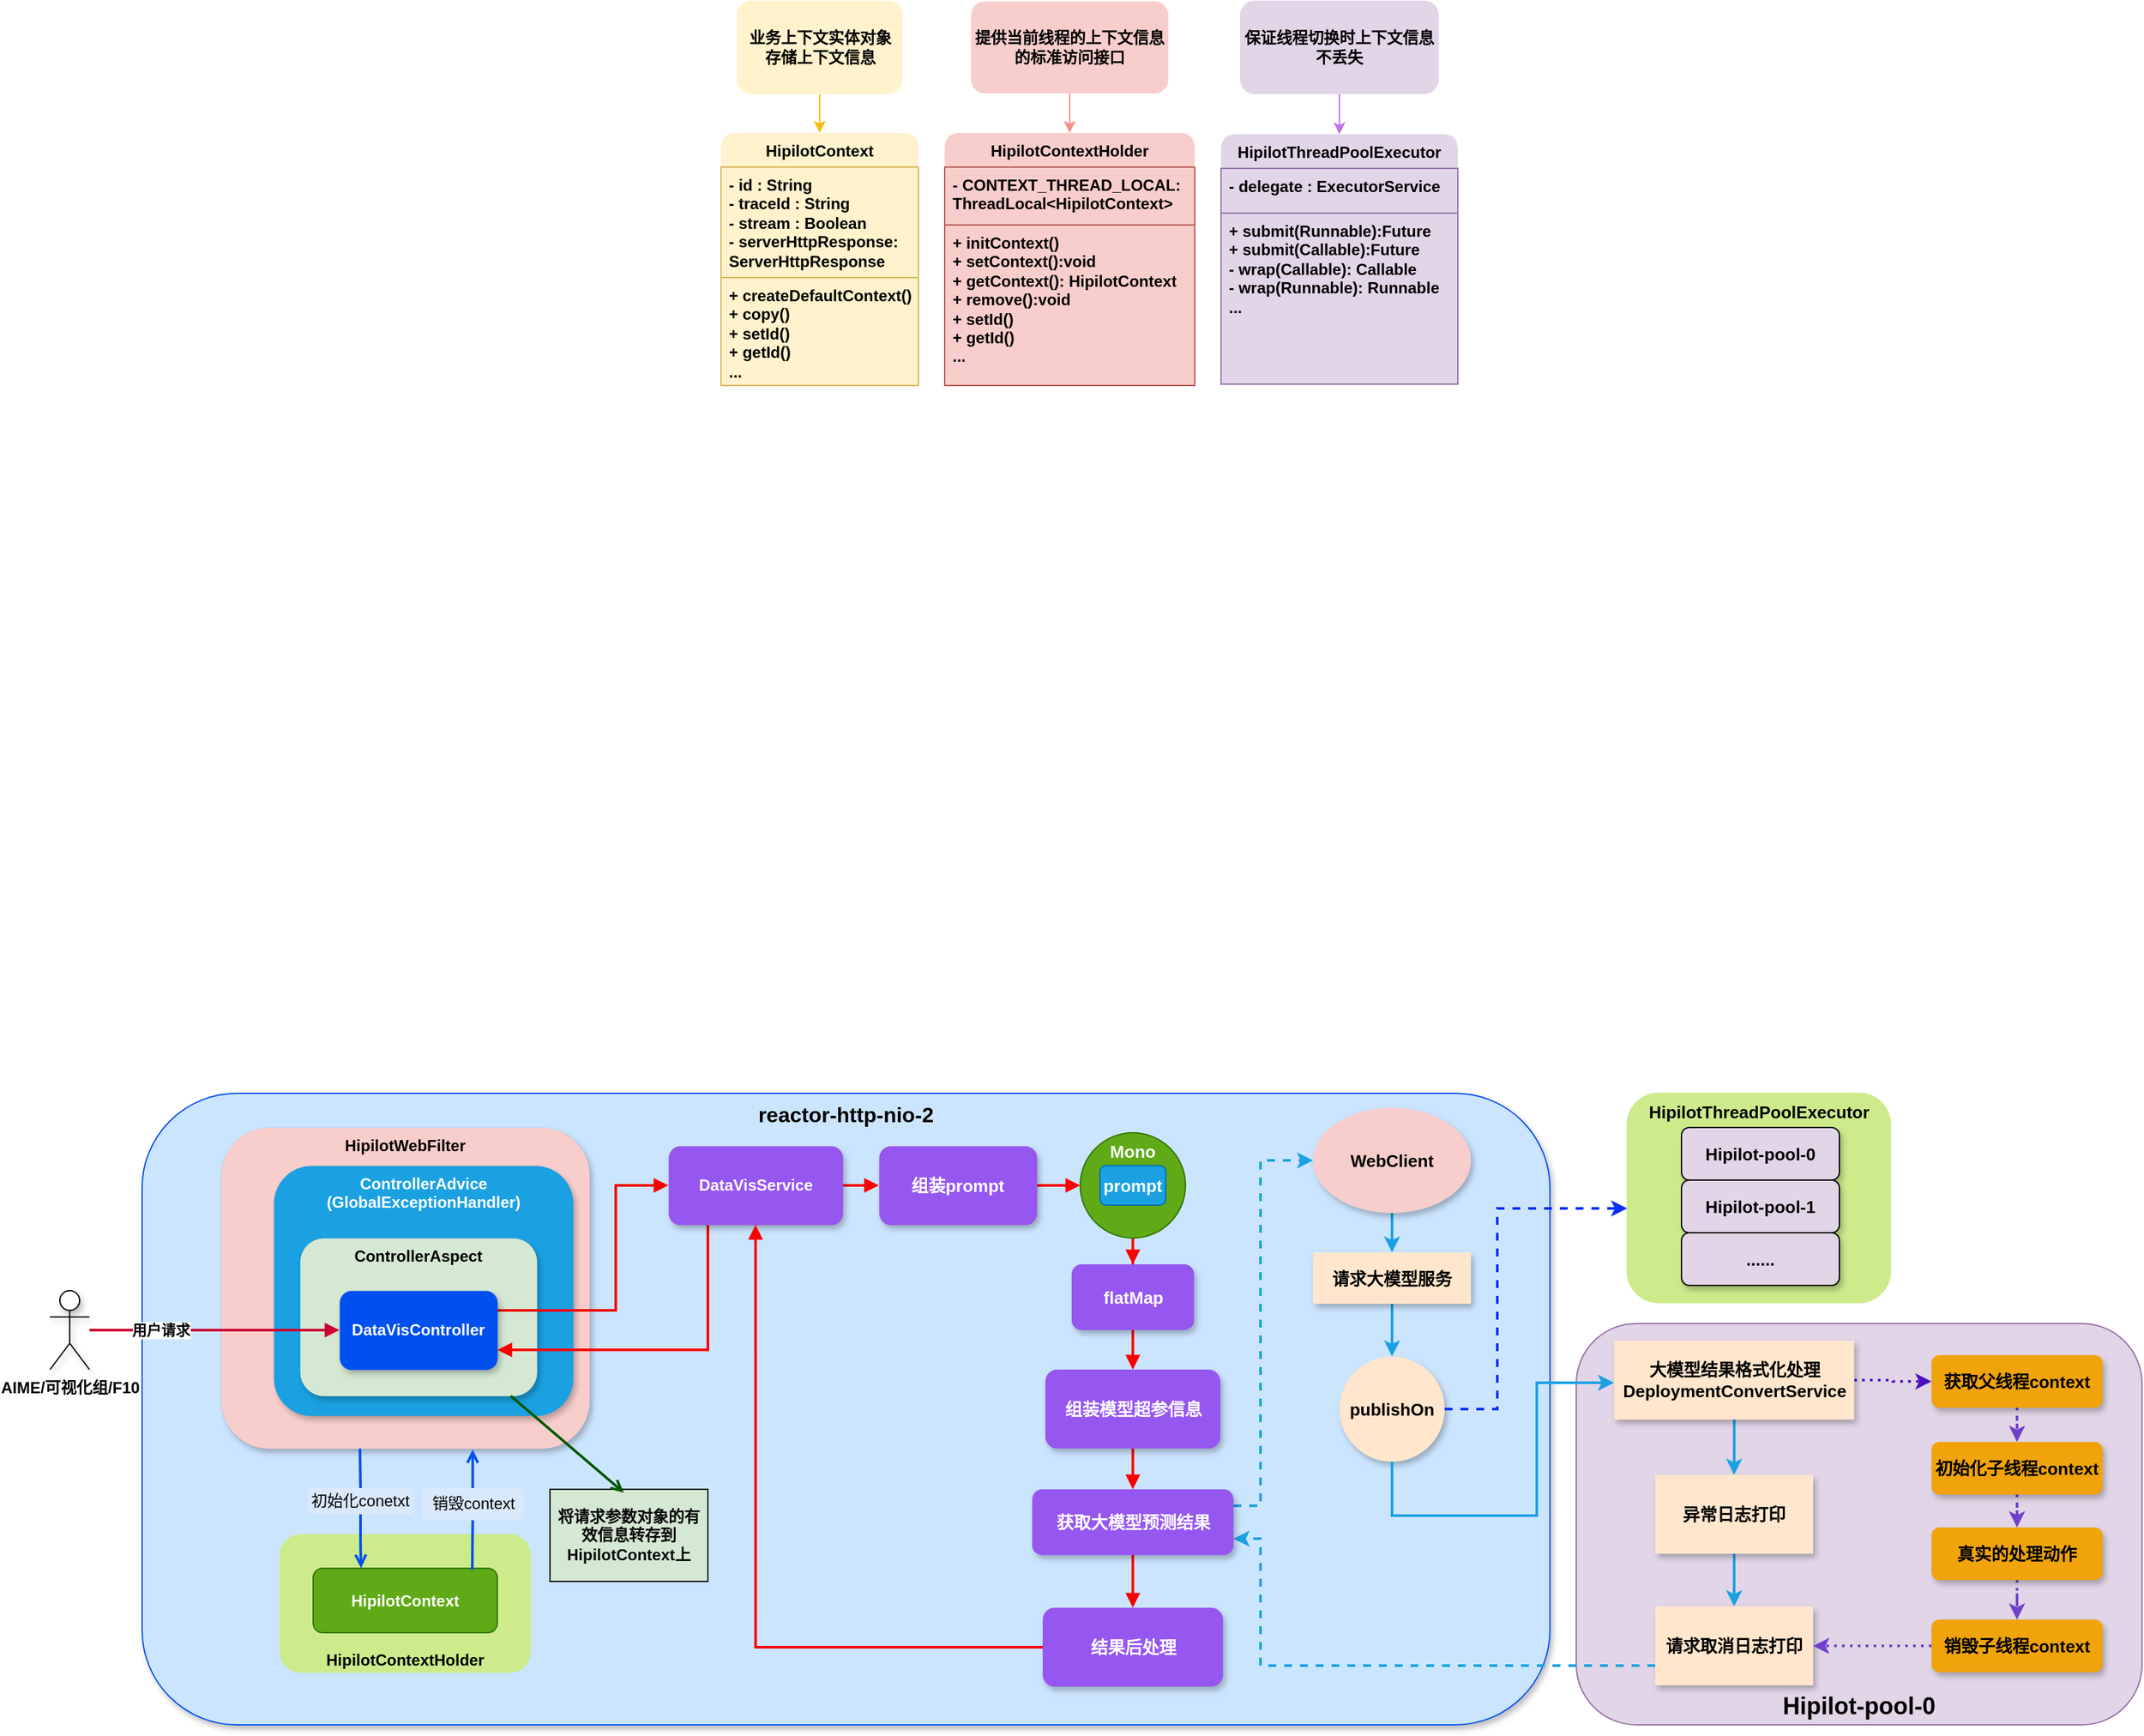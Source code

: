 <mxfile version="23.1.5" type="github">
  <diagram name="第 1 页" id="A8AgMVtB7LvKmUs1XgVh">
    <mxGraphModel dx="2572" dy="1585" grid="1" gridSize="10" guides="1" tooltips="1" connect="1" arrows="1" fold="1" page="1" pageScale="1" pageWidth="827" pageHeight="1169" math="0" shadow="0">
      <root>
        <mxCell id="0" />
        <mxCell id="1" parent="0" />
        <mxCell id="ccl45ZDLO3o566vft4Xr-63" value="Hipilot-pool-0" style="rounded=1;whiteSpace=wrap;html=1;verticalAlign=bottom;align=center;fontSize=18;fontStyle=1;fillColor=#e1d5e7;strokeColor=#9673a6;" vertex="1" parent="1">
          <mxGeometry x="-400" y="-135" width="430" height="305" as="geometry" />
        </mxCell>
        <mxCell id="ccl45ZDLO3o566vft4Xr-91" value="reactor-http-nio-2" style="rounded=1;whiteSpace=wrap;html=1;align=center;verticalAlign=top;fontSize=16;fontStyle=1;fillColor=#cce5ff;strokeColor=#0050ef;shadow=1;labelBackgroundColor=#cce5ff;" vertex="1" parent="1">
          <mxGeometry x="-1490" y="-310" width="1070" height="480" as="geometry" />
        </mxCell>
        <mxCell id="ccl45ZDLO3o566vft4Xr-10" value="HipilotContext" style="swimlane;fontStyle=1;align=center;verticalAlign=top;childLayout=stackLayout;horizontal=1;startSize=26;horizontalStack=0;resizeParent=1;resizeParentMax=0;resizeLast=0;collapsible=1;marginBottom=0;whiteSpace=wrap;html=1;fillColor=#fff2cc;strokeColor=none;rounded=1;" vertex="1" parent="1">
          <mxGeometry x="-1050" y="-1040" width="150" height="192" as="geometry" />
        </mxCell>
        <mxCell id="ccl45ZDLO3o566vft4Xr-11" value="- id : String&lt;br&gt;- traceId : String&lt;br&gt;- stream : Boolean&lt;br&gt;- serverHttpResponse: &lt;br&gt;ServerHttpResponse&lt;br&gt;&amp;nbsp;" style="text;strokeColor=#d6b656;fillColor=#fff2cc;align=left;verticalAlign=top;spacingLeft=4;spacingRight=4;overflow=hidden;rotatable=0;points=[[0,0.5],[1,0.5]];portConstraint=eastwest;whiteSpace=wrap;html=1;rounded=0;glass=0;fontStyle=1" vertex="1" parent="ccl45ZDLO3o566vft4Xr-10">
          <mxGeometry y="26" width="150" height="84" as="geometry" />
        </mxCell>
        <mxCell id="ccl45ZDLO3o566vft4Xr-12" value="+ createDefaultContext()&lt;br&gt;+ copy()&lt;br&gt;+ setId()&lt;br&gt;+ getId()&lt;br&gt;..." style="text;strokeColor=#d6b656;fillColor=#fff2cc;align=left;verticalAlign=top;spacingLeft=4;spacingRight=4;overflow=hidden;rotatable=0;points=[[0,0.5],[1,0.5]];portConstraint=eastwest;whiteSpace=wrap;html=1;rounded=0;fontStyle=1" vertex="1" parent="ccl45ZDLO3o566vft4Xr-10">
          <mxGeometry y="110" width="150" height="82" as="geometry" />
        </mxCell>
        <mxCell id="ccl45ZDLO3o566vft4Xr-13" value="HipilotContextHolder" style="swimlane;fontStyle=1;align=center;verticalAlign=top;childLayout=stackLayout;horizontal=1;startSize=26;horizontalStack=0;resizeParent=1;resizeParentMax=0;resizeLast=0;collapsible=1;marginBottom=0;whiteSpace=wrap;html=1;fillColor=#f8cecc;strokeColor=none;rounded=1;" vertex="1" parent="1">
          <mxGeometry x="-880" y="-1040" width="190" height="192" as="geometry" />
        </mxCell>
        <mxCell id="ccl45ZDLO3o566vft4Xr-14" value="- CONTEXT_THREAD_LOCAL: ThreadLocal&amp;lt;HipilotContext&amp;gt;" style="text;strokeColor=#b85450;fillColor=#f8cecc;align=left;verticalAlign=top;spacingLeft=4;spacingRight=4;overflow=hidden;rotatable=0;points=[[0,0.5],[1,0.5]];portConstraint=eastwest;whiteSpace=wrap;html=1;fontStyle=1" vertex="1" parent="ccl45ZDLO3o566vft4Xr-13">
          <mxGeometry y="26" width="190" height="44" as="geometry" />
        </mxCell>
        <mxCell id="ccl45ZDLO3o566vft4Xr-15" value="+ initContext()&lt;br&gt;+ setContext():void&lt;br&gt;+ getContext(): HipilotContext&lt;br&gt;+ remove():void&lt;br&gt;+ setId()&lt;br&gt;+ getId()&lt;br&gt;..." style="text;strokeColor=#b85450;fillColor=#f8cecc;align=left;verticalAlign=top;spacingLeft=4;spacingRight=4;overflow=hidden;rotatable=0;points=[[0,0.5],[1,0.5]];portConstraint=eastwest;whiteSpace=wrap;html=1;fontStyle=1" vertex="1" parent="ccl45ZDLO3o566vft4Xr-13">
          <mxGeometry y="70" width="190" height="122" as="geometry" />
        </mxCell>
        <mxCell id="ccl45ZDLO3o566vft4Xr-16" value="HipilotThreadPoolExecutor" style="swimlane;fontStyle=1;align=center;verticalAlign=top;childLayout=stackLayout;horizontal=1;startSize=26;horizontalStack=0;resizeParent=1;resizeParentMax=0;resizeLast=0;collapsible=1;marginBottom=0;whiteSpace=wrap;html=1;fillColor=#e1d5e7;strokeColor=none;rounded=1;swimlaneLine=1;" vertex="1" parent="1">
          <mxGeometry x="-670" y="-1039" width="180" height="190" as="geometry" />
        </mxCell>
        <mxCell id="ccl45ZDLO3o566vft4Xr-17" value="- delegate : ExecutorService" style="text;strokeColor=#9673a6;fillColor=#e1d5e7;align=left;verticalAlign=top;spacingLeft=4;spacingRight=4;overflow=hidden;rotatable=0;points=[[0,0.5],[1,0.5]];portConstraint=eastwest;whiteSpace=wrap;html=1;fontStyle=1" vertex="1" parent="ccl45ZDLO3o566vft4Xr-16">
          <mxGeometry y="26" width="180" height="34" as="geometry" />
        </mxCell>
        <mxCell id="ccl45ZDLO3o566vft4Xr-18" value="+ submit(Runnable):Future&lt;br&gt;+ submit(Callable):Future&lt;br&gt;- wrap(Callable): Callable&lt;br&gt;- wrap(Runnable): Runnable&lt;br&gt;..." style="text;strokeColor=#9673a6;fillColor=#e1d5e7;align=left;verticalAlign=top;spacingLeft=4;spacingRight=4;overflow=hidden;rotatable=0;points=[[0,0.5],[1,0.5]];portConstraint=eastwest;whiteSpace=wrap;html=1;fontStyle=1" vertex="1" parent="ccl45ZDLO3o566vft4Xr-16">
          <mxGeometry y="60" width="180" height="130" as="geometry" />
        </mxCell>
        <mxCell id="ccl45ZDLO3o566vft4Xr-19" style="edgeStyle=orthogonalEdgeStyle;rounded=0;orthogonalLoop=1;jettySize=auto;html=1;entryX=0.5;entryY=0;entryDx=0;entryDy=0;strokeColor=#f6bb09;fontStyle=1" edge="1" parent="1" source="ccl45ZDLO3o566vft4Xr-20" target="ccl45ZDLO3o566vft4Xr-10">
          <mxGeometry relative="1" as="geometry">
            <Array as="points">
              <mxPoint x="-975" y="-1060" />
              <mxPoint x="-975" y="-1060" />
            </Array>
          </mxGeometry>
        </mxCell>
        <mxCell id="ccl45ZDLO3o566vft4Xr-20" value="业务上下文实体对象&lt;br&gt;存储上下文信息" style="rounded=1;whiteSpace=wrap;html=1;fillColor=#fff2cc;strokeColor=#fff2cc;shadow=0;fontStyle=1" vertex="1" parent="1">
          <mxGeometry x="-1037.5" y="-1140" width="125" height="70" as="geometry" />
        </mxCell>
        <mxCell id="ccl45ZDLO3o566vft4Xr-21" style="edgeStyle=orthogonalEdgeStyle;rounded=0;orthogonalLoop=1;jettySize=auto;html=1;entryX=0.5;entryY=0;entryDx=0;entryDy=0;strokeColor=#f4908b;fontStyle=1" edge="1" parent="1" source="ccl45ZDLO3o566vft4Xr-22" target="ccl45ZDLO3o566vft4Xr-13">
          <mxGeometry relative="1" as="geometry" />
        </mxCell>
        <mxCell id="ccl45ZDLO3o566vft4Xr-22" value="提供当前线程的上下文信息的标准访问接口" style="rounded=1;whiteSpace=wrap;html=1;fillColor=#f8cecc;strokeColor=none;shadow=0;fontStyle=1" vertex="1" parent="1">
          <mxGeometry x="-860" y="-1140" width="150" height="70" as="geometry" />
        </mxCell>
        <mxCell id="ccl45ZDLO3o566vft4Xr-23" style="edgeStyle=orthogonalEdgeStyle;rounded=0;orthogonalLoop=1;jettySize=auto;html=1;entryX=0.5;entryY=0;entryDx=0;entryDy=0;strokeColor=#c173e7;fontStyle=1" edge="1" parent="1" source="ccl45ZDLO3o566vft4Xr-24" target="ccl45ZDLO3o566vft4Xr-16">
          <mxGeometry relative="1" as="geometry" />
        </mxCell>
        <mxCell id="ccl45ZDLO3o566vft4Xr-24" value="保证线程切换时上下文信息不丢失" style="rounded=1;whiteSpace=wrap;html=1;fillColor=#e1d5e7;strokeColor=#e1d5e7;shadow=0;fontStyle=1" vertex="1" parent="1">
          <mxGeometry x="-655" y="-1140" width="150" height="70" as="geometry" />
        </mxCell>
        <mxCell id="ccl45ZDLO3o566vft4Xr-25" value="HipilotWebFilter" style="rounded=1;whiteSpace=wrap;html=1;fillColor=#f8cecc;strokeColor=#b85450;verticalAlign=top;strokeWidth=0;dashed=1;fontStyle=1;shadow=1;" vertex="1" parent="1">
          <mxGeometry x="-1430" y="-284" width="280" height="244" as="geometry" />
        </mxCell>
        <mxCell id="ccl45ZDLO3o566vft4Xr-26" value="AIME/可视化组/F10" style="shape=umlActor;verticalLabelPosition=bottom;verticalAlign=top;html=1;outlineConnect=0;fontStyle=1;shadow=1;" vertex="1" parent="1">
          <mxGeometry x="-1560" y="-160" width="30" height="60" as="geometry" />
        </mxCell>
        <mxCell id="ccl45ZDLO3o566vft4Xr-31" value="HipilotContextHolder" style="rounded=1;whiteSpace=wrap;html=1;verticalAlign=bottom;fillColor=#cdeb8b;strokeColor=#cdeb8b;fontStyle=1" vertex="1" parent="1">
          <mxGeometry x="-1385" y="25.5" width="190" height="104.5" as="geometry" />
        </mxCell>
        <mxCell id="ccl45ZDLO3o566vft4Xr-32" value="HipilotContext" style="rounded=1;whiteSpace=wrap;html=1;fillColor=#60a917;strokeColor=#2D7600;fontColor=#ffffff;fontStyle=1" vertex="1" parent="1">
          <mxGeometry x="-1360" y="51" width="140" height="49" as="geometry" />
        </mxCell>
        <mxCell id="ccl45ZDLO3o566vft4Xr-33" value="ControllerAdvice&lt;br&gt;(GlobalExceptionHandler)" style="rounded=1;whiteSpace=wrap;html=1;fillColor=#1ba1e2;strokeColor=#006EAF;verticalAlign=top;strokeWidth=0;dashed=1;fontColor=#ffffff;fontStyle=1;shadow=1;" vertex="1" parent="1">
          <mxGeometry x="-1390" y="-255" width="227.5" height="190" as="geometry" />
        </mxCell>
        <mxCell id="ccl45ZDLO3o566vft4Xr-34" value="ControllerAspect" style="rounded=1;whiteSpace=wrap;html=1;fillColor=#d5e8d4;strokeColor=#82b366;verticalAlign=top;strokeWidth=0;dashed=1;fontStyle=1;shadow=1;" vertex="1" parent="1">
          <mxGeometry x="-1370" y="-200" width="180" height="120" as="geometry" />
        </mxCell>
        <mxCell id="ccl45ZDLO3o566vft4Xr-98" style="edgeStyle=orthogonalEdgeStyle;rounded=0;orthogonalLoop=1;jettySize=auto;html=1;entryX=0;entryY=0.5;entryDx=0;entryDy=0;strokeColor=#f20202;exitX=1;exitY=0.25;exitDx=0;exitDy=0;strokeWidth=2;endArrow=block;endFill=1;" edge="1" parent="1" source="ccl45ZDLO3o566vft4Xr-35" target="ccl45ZDLO3o566vft4Xr-42">
          <mxGeometry relative="1" as="geometry">
            <Array as="points">
              <mxPoint x="-1130" y="-145" />
              <mxPoint x="-1130" y="-240" />
            </Array>
          </mxGeometry>
        </mxCell>
        <mxCell id="ccl45ZDLO3o566vft4Xr-35" value="DataVisController" style="rounded=1;whiteSpace=wrap;html=1;fillColor=#0050ef;strokeColor=#001DBC;strokeWidth=0;dashed=1;fontStyle=1;shadow=1;fontColor=#ffffff;" vertex="1" parent="1">
          <mxGeometry x="-1340" y="-160" width="120" height="60" as="geometry" />
        </mxCell>
        <mxCell id="ccl45ZDLO3o566vft4Xr-38" style="edgeStyle=orthogonalEdgeStyle;rounded=0;orthogonalLoop=1;jettySize=auto;html=1;entryX=0;entryY=0.5;entryDx=0;entryDy=0;strokeColor=#cc0033;fillColor=#6a00ff;fontStyle=1;strokeWidth=2;endArrow=block;endFill=1;" edge="1" parent="1" source="ccl45ZDLO3o566vft4Xr-26" target="ccl45ZDLO3o566vft4Xr-35">
          <mxGeometry relative="1" as="geometry" />
        </mxCell>
        <mxCell id="ccl45ZDLO3o566vft4Xr-40" value="用户请求" style="edgeLabel;html=1;align=center;verticalAlign=middle;resizable=0;points=[];fontStyle=1" vertex="1" connectable="0" parent="ccl45ZDLO3o566vft4Xr-38">
          <mxGeometry x="-0.434" relative="1" as="geometry">
            <mxPoint as="offset" />
          </mxGeometry>
        </mxCell>
        <mxCell id="ccl45ZDLO3o566vft4Xr-96" value="" style="edgeStyle=orthogonalEdgeStyle;rounded=0;orthogonalLoop=1;jettySize=auto;html=1;fontStyle=1;strokeColor=#fa0505;strokeWidth=2;endArrow=block;endFill=1;" edge="1" parent="1" source="ccl45ZDLO3o566vft4Xr-42" target="ccl45ZDLO3o566vft4Xr-95">
          <mxGeometry relative="1" as="geometry" />
        </mxCell>
        <mxCell id="ccl45ZDLO3o566vft4Xr-100" style="edgeStyle=orthogonalEdgeStyle;rounded=0;orthogonalLoop=1;jettySize=auto;html=1;entryX=1;entryY=0.75;entryDx=0;entryDy=0;strokeColor=#fa0000;strokeWidth=2;endArrow=block;endFill=1;" edge="1" parent="1" source="ccl45ZDLO3o566vft4Xr-42" target="ccl45ZDLO3o566vft4Xr-35">
          <mxGeometry relative="1" as="geometry">
            <Array as="points">
              <mxPoint x="-1060" y="-115" />
            </Array>
          </mxGeometry>
        </mxCell>
        <mxCell id="ccl45ZDLO3o566vft4Xr-42" value="DataVisService" style="rounded=1;whiteSpace=wrap;html=1;fillColor=#9656f0;strokeColor=#BD7000;strokeWidth=0;dashed=1;fontColor=#ffffff;fontStyle=1;shadow=1;" vertex="1" parent="1">
          <mxGeometry x="-1090" y="-270" width="132.5" height="60" as="geometry" />
        </mxCell>
        <mxCell id="ccl45ZDLO3o566vft4Xr-79" style="edgeStyle=orthogonalEdgeStyle;rounded=0;orthogonalLoop=1;jettySize=auto;html=1;fontStyle=1;strokeColor=#fa0000;strokeWidth=2;endArrow=block;endFill=1;" edge="1" parent="1" source="ccl45ZDLO3o566vft4Xr-43" target="ccl45ZDLO3o566vft4Xr-75">
          <mxGeometry relative="1" as="geometry" />
        </mxCell>
        <mxCell id="ccl45ZDLO3o566vft4Xr-43" value="Mono" style="ellipse;whiteSpace=wrap;html=1;aspect=fixed;verticalAlign=top;fillColor=#60a917;fontColor=#ffffff;strokeColor=#2D7600;fontStyle=1;fontSize=13;" vertex="1" parent="1">
          <mxGeometry x="-777" y="-280" width="80" height="80" as="geometry" />
        </mxCell>
        <mxCell id="ccl45ZDLO3o566vft4Xr-44" value="prompt" style="rounded=1;whiteSpace=wrap;html=1;fillColor=#1ba1e2;fontColor=#ffffff;strokeColor=#006EAF;fontStyle=1;fontSize=13;" vertex="1" parent="1">
          <mxGeometry x="-762" y="-255" width="50" height="30" as="geometry" />
        </mxCell>
        <mxCell id="ccl45ZDLO3o566vft4Xr-49" value="" style="edgeStyle=orthogonalEdgeStyle;rounded=0;orthogonalLoop=1;jettySize=auto;html=1;fontStyle=1;strokeWidth=2;strokeColor=#1ba1e2;fontSize=13;" edge="1" parent="1" source="ccl45ZDLO3o566vft4Xr-47" target="ccl45ZDLO3o566vft4Xr-48">
          <mxGeometry relative="1" as="geometry" />
        </mxCell>
        <mxCell id="ccl45ZDLO3o566vft4Xr-47" value="WebClient" style="ellipse;whiteSpace=wrap;html=1;fontStyle=1;fillColor=#f8cecc;strokeColor=none;shadow=1;fontSize=13;" vertex="1" parent="1">
          <mxGeometry x="-600" y="-299" width="120" height="80" as="geometry" />
        </mxCell>
        <mxCell id="ccl45ZDLO3o566vft4Xr-51" value="" style="edgeStyle=orthogonalEdgeStyle;rounded=0;orthogonalLoop=1;jettySize=auto;html=1;fontStyle=1;strokeWidth=2;strokeColor=#1ba1e2;fontSize=13;" edge="1" parent="1" source="ccl45ZDLO3o566vft4Xr-48" target="ccl45ZDLO3o566vft4Xr-50">
          <mxGeometry relative="1" as="geometry" />
        </mxCell>
        <mxCell id="ccl45ZDLO3o566vft4Xr-48" value="请求大模型服务" style="whiteSpace=wrap;html=1;fontStyle=1;fillColor=#ffe6cc;strokeColor=none;shadow=1;fontSize=13;" vertex="1" parent="1">
          <mxGeometry x="-600" y="-189" width="120" height="39" as="geometry" />
        </mxCell>
        <mxCell id="ccl45ZDLO3o566vft4Xr-50" value="publishOn" style="ellipse;whiteSpace=wrap;html=1;fontStyle=1;fillColor=#ffe6cc;strokeColor=none;shadow=1;fontSize=13;" vertex="1" parent="1">
          <mxGeometry x="-580" y="-110" width="80" height="80" as="geometry" />
        </mxCell>
        <mxCell id="ccl45ZDLO3o566vft4Xr-52" value="HipilotThreadPoolExecutor" style="rounded=1;whiteSpace=wrap;html=1;verticalAlign=top;fillColor=#cdeb8b;strokeColor=#cdeb8b;fontStyle=1;fontSize=13;" vertex="1" parent="1">
          <mxGeometry x="-361.25" y="-310" width="200" height="159" as="geometry" />
        </mxCell>
        <mxCell id="ccl45ZDLO3o566vft4Xr-53" style="edgeStyle=orthogonalEdgeStyle;rounded=0;orthogonalLoop=1;jettySize=auto;html=1;entryX=0;entryY=0.55;entryDx=0;entryDy=0;entryPerimeter=0;dashed=1;fontStyle=1;fontSize=13;strokeColor=#0930f6;exitX=1;exitY=0.5;exitDx=0;exitDy=0;strokeWidth=2;" edge="1" parent="1" source="ccl45ZDLO3o566vft4Xr-50" target="ccl45ZDLO3o566vft4Xr-52">
          <mxGeometry relative="1" as="geometry">
            <Array as="points">
              <mxPoint x="-460" y="-70" />
              <mxPoint x="-460" y="-222" />
            </Array>
          </mxGeometry>
        </mxCell>
        <mxCell id="ccl45ZDLO3o566vft4Xr-54" value="Hipilot-pool-0" style="rounded=1;whiteSpace=wrap;html=1;fillColor=#e1d5e7;strokeColor=default;fontStyle=1;shadow=1;fontSize=13;" vertex="1" parent="1">
          <mxGeometry x="-320" y="-284" width="120" height="40" as="geometry" />
        </mxCell>
        <mxCell id="ccl45ZDLO3o566vft4Xr-55" value="Hipilot-pool-1" style="rounded=1;whiteSpace=wrap;html=1;fillColor=#e1d5e7;strokeColor=default;fontStyle=1;shadow=1;fontSize=13;" vertex="1" parent="1">
          <mxGeometry x="-320" y="-244" width="120" height="40" as="geometry" />
        </mxCell>
        <mxCell id="ccl45ZDLO3o566vft4Xr-56" value="......" style="rounded=1;whiteSpace=wrap;html=1;fillColor=#e1d5e7;strokeColor=default;fontStyle=1;shadow=1;fontSize=13;" vertex="1" parent="1">
          <mxGeometry x="-320" y="-204" width="120" height="40" as="geometry" />
        </mxCell>
        <mxCell id="ccl45ZDLO3o566vft4Xr-60" value="" style="edgeStyle=orthogonalEdgeStyle;rounded=0;orthogonalLoop=1;jettySize=auto;html=1;fontStyle=1;strokeWidth=2;strokeColor=#1ba1e2;fontSize=13;" edge="1" parent="1" source="ccl45ZDLO3o566vft4Xr-57" target="ccl45ZDLO3o566vft4Xr-59">
          <mxGeometry relative="1" as="geometry" />
        </mxCell>
        <mxCell id="ccl45ZDLO3o566vft4Xr-105" style="edgeStyle=orthogonalEdgeStyle;rounded=0;orthogonalLoop=1;jettySize=auto;html=1;strokeColor=#4e0fc2;dashed=1;dashPattern=1 2;fontSize=13;strokeWidth=2;" edge="1" parent="1" source="ccl45ZDLO3o566vft4Xr-57" target="ccl45ZDLO3o566vft4Xr-65">
          <mxGeometry relative="1" as="geometry" />
        </mxCell>
        <mxCell id="ccl45ZDLO3o566vft4Xr-57" value="大模型结果格式化处理&lt;br style=&quot;font-size: 13px;&quot;&gt;DeploymentConvertService" style="whiteSpace=wrap;html=1;fontStyle=1;fillColor=#ffe6cc;strokeColor=none;shadow=1;fontSize=13;" vertex="1" parent="1">
          <mxGeometry x="-371.25" y="-122" width="182.5" height="60" as="geometry" />
        </mxCell>
        <mxCell id="ccl45ZDLO3o566vft4Xr-62" value="" style="edgeStyle=orthogonalEdgeStyle;rounded=0;orthogonalLoop=1;jettySize=auto;html=1;fontStyle=1;strokeWidth=2;strokeColor=#1ba1e2;fontSize=13;" edge="1" parent="1" source="ccl45ZDLO3o566vft4Xr-59" target="ccl45ZDLO3o566vft4Xr-61">
          <mxGeometry relative="1" as="geometry" />
        </mxCell>
        <mxCell id="ccl45ZDLO3o566vft4Xr-59" value="异常日志打印" style="whiteSpace=wrap;html=1;fontStyle=1;fillColor=#ffe6cc;strokeColor=none;shadow=1;fontSize=13;" vertex="1" parent="1">
          <mxGeometry x="-340" y="-20" width="120" height="60" as="geometry" />
        </mxCell>
        <mxCell id="ccl45ZDLO3o566vft4Xr-89" style="edgeStyle=orthogonalEdgeStyle;rounded=0;orthogonalLoop=1;jettySize=auto;html=1;entryX=1;entryY=0.75;entryDx=0;entryDy=0;dashed=1;fontStyle=1;strokeWidth=2;strokeColor=#1ba1e2;" edge="1" parent="1" source="ccl45ZDLO3o566vft4Xr-61" target="ccl45ZDLO3o566vft4Xr-83">
          <mxGeometry relative="1" as="geometry">
            <Array as="points">
              <mxPoint x="-640" y="125" />
              <mxPoint x="-640" y="29" />
            </Array>
          </mxGeometry>
        </mxCell>
        <mxCell id="ccl45ZDLO3o566vft4Xr-61" value="请求取消日志打印" style="whiteSpace=wrap;html=1;fontStyle=1;fillColor=#ffe6cc;strokeColor=none;shadow=1;fontSize=13;" vertex="1" parent="1">
          <mxGeometry x="-340" y="80" width="120" height="60" as="geometry" />
        </mxCell>
        <mxCell id="ccl45ZDLO3o566vft4Xr-71" value="" style="edgeStyle=orthogonalEdgeStyle;rounded=0;orthogonalLoop=1;jettySize=auto;html=1;fontStyle=1;strokeColor=#7240cb;dashed=1;dashPattern=1 2;fontSize=13;strokeWidth=2;" edge="1" parent="1" source="ccl45ZDLO3o566vft4Xr-64" target="ccl45ZDLO3o566vft4Xr-70">
          <mxGeometry relative="1" as="geometry" />
        </mxCell>
        <mxCell id="ccl45ZDLO3o566vft4Xr-64" value="真实的处理动作" style="rounded=1;whiteSpace=wrap;html=1;fontStyle=1;fillColor=#f0a30a;fontColor=#000000;strokeColor=none;shadow=1;fontSize=13;" vertex="1" parent="1">
          <mxGeometry x="-130" y="20" width="130" height="40" as="geometry" />
        </mxCell>
        <mxCell id="ccl45ZDLO3o566vft4Xr-68" value="" style="edgeStyle=orthogonalEdgeStyle;rounded=0;orthogonalLoop=1;jettySize=auto;html=1;fontStyle=1;strokeColor=#7240cb;dashed=1;dashPattern=1 2;fontSize=13;strokeWidth=2;" edge="1" parent="1" source="ccl45ZDLO3o566vft4Xr-65" target="ccl45ZDLO3o566vft4Xr-67">
          <mxGeometry relative="1" as="geometry" />
        </mxCell>
        <mxCell id="ccl45ZDLO3o566vft4Xr-65" value="获取父线程context" style="rounded=1;whiteSpace=wrap;html=1;fontStyle=1;fillColor=#f0a30a;strokeColor=none;fontColor=#000000;shadow=1;fontSize=13;" vertex="1" parent="1">
          <mxGeometry x="-130" y="-111" width="130" height="40" as="geometry" />
        </mxCell>
        <mxCell id="ccl45ZDLO3o566vft4Xr-69" value="" style="edgeStyle=orthogonalEdgeStyle;rounded=0;orthogonalLoop=1;jettySize=auto;html=1;fontStyle=1;strokeColor=#7240cb;dashed=1;dashPattern=1 2;fontSize=13;strokeWidth=2;" edge="1" parent="1" source="ccl45ZDLO3o566vft4Xr-67" target="ccl45ZDLO3o566vft4Xr-64">
          <mxGeometry relative="1" as="geometry" />
        </mxCell>
        <mxCell id="ccl45ZDLO3o566vft4Xr-67" value="初始化子线程context" style="rounded=1;whiteSpace=wrap;html=1;fontStyle=1;fillColor=#f0a30a;fontColor=#000000;strokeColor=none;shadow=1;fontSize=13;" vertex="1" parent="1">
          <mxGeometry x="-130" y="-45" width="130" height="40" as="geometry" />
        </mxCell>
        <mxCell id="ccl45ZDLO3o566vft4Xr-109" style="edgeStyle=orthogonalEdgeStyle;rounded=0;orthogonalLoop=1;jettySize=auto;html=1;strokeColor=#7240cb;dashed=1;dashPattern=1 2;fontSize=13;strokeWidth=2;" edge="1" parent="1" source="ccl45ZDLO3o566vft4Xr-70" target="ccl45ZDLO3o566vft4Xr-61">
          <mxGeometry relative="1" as="geometry" />
        </mxCell>
        <mxCell id="ccl45ZDLO3o566vft4Xr-70" value="销毁子线程context" style="whiteSpace=wrap;html=1;rounded=1;fontStyle=1;fillColor=#f0a30a;fontColor=#000000;strokeColor=none;shadow=1;fontSize=13;" vertex="1" parent="1">
          <mxGeometry x="-130" y="90" width="130" height="40" as="geometry" />
        </mxCell>
        <mxCell id="ccl45ZDLO3o566vft4Xr-82" value="" style="edgeStyle=orthogonalEdgeStyle;rounded=0;orthogonalLoop=1;jettySize=auto;html=1;fontStyle=1;strokeColor=#fa0000;strokeWidth=2;endArrow=block;endFill=1;" edge="1" parent="1" source="ccl45ZDLO3o566vft4Xr-75" target="ccl45ZDLO3o566vft4Xr-81">
          <mxGeometry relative="1" as="geometry" />
        </mxCell>
        <mxCell id="ccl45ZDLO3o566vft4Xr-75" value="flatMap" style="rounded=1;whiteSpace=wrap;html=1;shadow=1;fillColor=#9656f0;fontColor=#ffffff;strokeColor=none;fontStyle=1;fontSize=13;" vertex="1" parent="1">
          <mxGeometry x="-783.5" y="-180" width="93" height="50" as="geometry" />
        </mxCell>
        <mxCell id="ccl45ZDLO3o566vft4Xr-84" value="" style="edgeStyle=orthogonalEdgeStyle;rounded=0;orthogonalLoop=1;jettySize=auto;html=1;fontStyle=1;strokeColor=#fa0000;strokeWidth=2;endArrow=block;endFill=1;" edge="1" parent="1" source="ccl45ZDLO3o566vft4Xr-81" target="ccl45ZDLO3o566vft4Xr-83">
          <mxGeometry relative="1" as="geometry" />
        </mxCell>
        <mxCell id="ccl45ZDLO3o566vft4Xr-81" value="组装模型超参信息" style="whiteSpace=wrap;html=1;rounded=1;fontStyle=1;fillColor=#9656f0;fontColor=#ffffff;strokeColor=none;shadow=1;fontSize=13;" vertex="1" parent="1">
          <mxGeometry x="-803.5" y="-100" width="133" height="60" as="geometry" />
        </mxCell>
        <mxCell id="ccl45ZDLO3o566vft4Xr-86" value="" style="edgeStyle=orthogonalEdgeStyle;rounded=0;orthogonalLoop=1;jettySize=auto;html=1;fontStyle=1;strokeColor=#fa0000;strokeWidth=2;endArrow=block;endFill=1;" edge="1" parent="1" source="ccl45ZDLO3o566vft4Xr-83" target="ccl45ZDLO3o566vft4Xr-85">
          <mxGeometry relative="1" as="geometry" />
        </mxCell>
        <mxCell id="ccl45ZDLO3o566vft4Xr-88" style="edgeStyle=orthogonalEdgeStyle;rounded=0;orthogonalLoop=1;jettySize=auto;html=1;entryX=0;entryY=0.5;entryDx=0;entryDy=0;dashed=1;fontStyle=1;strokeWidth=2;strokeColor=#1ba1e2;exitX=1;exitY=0.25;exitDx=0;exitDy=0;" edge="1" parent="1" source="ccl45ZDLO3o566vft4Xr-83" target="ccl45ZDLO3o566vft4Xr-47">
          <mxGeometry relative="1" as="geometry">
            <Array as="points">
              <mxPoint x="-640" y="4" />
              <mxPoint x="-640" y="-259" />
            </Array>
          </mxGeometry>
        </mxCell>
        <mxCell id="ccl45ZDLO3o566vft4Xr-83" value="获取大模型预测结果" style="whiteSpace=wrap;html=1;rounded=1;fontStyle=1;fillColor=#9656f0;fontColor=#ffffff;strokeColor=none;shadow=1;fontSize=13;" vertex="1" parent="1">
          <mxGeometry x="-813.5" y="-9" width="153" height="50" as="geometry" />
        </mxCell>
        <mxCell id="ccl45ZDLO3o566vft4Xr-87" style="edgeStyle=orthogonalEdgeStyle;rounded=0;orthogonalLoop=1;jettySize=auto;html=1;entryX=0.5;entryY=1;entryDx=0;entryDy=0;fontStyle=1;strokeColor=#fa0000;strokeWidth=2;endArrow=block;endFill=1;" edge="1" parent="1" source="ccl45ZDLO3o566vft4Xr-85" target="ccl45ZDLO3o566vft4Xr-42">
          <mxGeometry relative="1" as="geometry">
            <mxPoint x="-927" y="120" as="targetPoint" />
          </mxGeometry>
        </mxCell>
        <mxCell id="ccl45ZDLO3o566vft4Xr-85" value="结果后处理" style="whiteSpace=wrap;html=1;rounded=1;fontStyle=1;fillColor=#9656f0;fontColor=#ffffff;strokeColor=none;shadow=1;fontSize=13;" vertex="1" parent="1">
          <mxGeometry x="-805.5" y="81" width="137" height="60" as="geometry" />
        </mxCell>
        <mxCell id="ccl45ZDLO3o566vft4Xr-97" style="edgeStyle=orthogonalEdgeStyle;rounded=0;orthogonalLoop=1;jettySize=auto;html=1;entryX=0;entryY=0.5;entryDx=0;entryDy=0;fontStyle=1;strokeColor=#fa0505;strokeWidth=2;endArrow=block;endFill=1;" edge="1" parent="1" source="ccl45ZDLO3o566vft4Xr-95" target="ccl45ZDLO3o566vft4Xr-43">
          <mxGeometry relative="1" as="geometry" />
        </mxCell>
        <mxCell id="ccl45ZDLO3o566vft4Xr-95" value="组装prompt" style="whiteSpace=wrap;html=1;fillColor=#9656f0;strokeColor=#BD7000;fontColor=#ffffff;rounded=1;strokeWidth=0;dashed=1;fontStyle=1;shadow=1;fontSize=13;" vertex="1" parent="1">
          <mxGeometry x="-930" y="-270" width="120" height="60" as="geometry" />
        </mxCell>
        <mxCell id="ccl45ZDLO3o566vft4Xr-111" value="" style="endArrow=none;html=1;rounded=0;exitX=0.864;exitY=0.024;exitDx=0;exitDy=0;exitPerimeter=0;entryX=0.5;entryY=1;entryDx=0;entryDy=0;endFill=0;strokeWidth=2;strokeColor=#0050ef;" edge="1" parent="1" source="ccl45ZDLO3o566vft4Xr-32" target="ccl45ZDLO3o566vft4Xr-116">
          <mxGeometry width="50" height="50" relative="1" as="geometry">
            <mxPoint x="-1230" y="28" as="sourcePoint" />
            <mxPoint x="-1230.0" y="-40" as="targetPoint" />
          </mxGeometry>
        </mxCell>
        <mxCell id="ccl45ZDLO3o566vft4Xr-117" style="edgeStyle=orthogonalEdgeStyle;rounded=0;orthogonalLoop=1;jettySize=auto;html=1;entryX=0.26;entryY=-0.002;entryDx=0;entryDy=0;entryPerimeter=0;strokeWidth=2;strokeColor=#0050ef;endArrow=open;endFill=0;" edge="1" parent="1" source="ccl45ZDLO3o566vft4Xr-115" target="ccl45ZDLO3o566vft4Xr-32">
          <mxGeometry relative="1" as="geometry" />
        </mxCell>
        <mxCell id="ccl45ZDLO3o566vft4Xr-115" value="初始化conetxt" style="rounded=1;whiteSpace=wrap;html=1;strokeColor=none;fillColor=#dae8fc;" vertex="1" parent="1">
          <mxGeometry x="-1364" y="-10" width="80" height="20" as="geometry" />
        </mxCell>
        <mxCell id="ccl45ZDLO3o566vft4Xr-116" value="销毁context" style="rounded=1;whiteSpace=wrap;html=1;strokeColor=none;fillColor=#dae8fc;" vertex="1" parent="1">
          <mxGeometry x="-1277.5" y="-10" width="77.5" height="24.5" as="geometry" />
        </mxCell>
        <mxCell id="ccl45ZDLO3o566vft4Xr-118" value="" style="endArrow=none;html=1;rounded=0;exitX=0.377;exitY=1;exitDx=0;exitDy=0;exitPerimeter=0;entryX=0.5;entryY=0;entryDx=0;entryDy=0;endFill=0;strokeWidth=2;strokeColor=#0050ef;" edge="1" parent="1" source="ccl45ZDLO3o566vft4Xr-25" target="ccl45ZDLO3o566vft4Xr-115">
          <mxGeometry width="50" height="50" relative="1" as="geometry">
            <mxPoint x="-1410" y="30" as="sourcePoint" />
            <mxPoint x="-1360" y="-20" as="targetPoint" />
          </mxGeometry>
        </mxCell>
        <mxCell id="ccl45ZDLO3o566vft4Xr-119" style="edgeStyle=orthogonalEdgeStyle;rounded=0;orthogonalLoop=1;jettySize=auto;html=1;entryX=0.683;entryY=1.003;entryDx=0;entryDy=0;entryPerimeter=0;strokeWidth=2;strokeColor=#0050ef;endArrow=open;endFill=0;" edge="1" parent="1" source="ccl45ZDLO3o566vft4Xr-116" target="ccl45ZDLO3o566vft4Xr-25">
          <mxGeometry relative="1" as="geometry" />
        </mxCell>
        <mxCell id="ccl45ZDLO3o566vft4Xr-121" value="将请求参数对象的有效信息转存到HipilotContext上" style="rounded=0;whiteSpace=wrap;html=1;fillColor=#d5e8d4;strokeColor=default;fontColor=#0a0a0a;fontStyle=1" vertex="1" parent="1">
          <mxGeometry x="-1180" y="-9" width="120" height="70" as="geometry" />
        </mxCell>
        <mxCell id="ccl45ZDLO3o566vft4Xr-122" value="" style="endArrow=open;html=1;rounded=0;entryX=0.468;entryY=0.036;entryDx=0;entryDy=0;entryPerimeter=0;strokeWidth=2;strokeColor=#005700;endFill=0;fillColor=#008a00;" edge="1" parent="1" source="ccl45ZDLO3o566vft4Xr-34" target="ccl45ZDLO3o566vft4Xr-121">
          <mxGeometry width="50" height="50" relative="1" as="geometry">
            <mxPoint x="-1130" y="-20" as="sourcePoint" />
            <mxPoint x="-1080" y="-70" as="targetPoint" />
          </mxGeometry>
        </mxCell>
        <mxCell id="ccl45ZDLO3o566vft4Xr-58" value="" style="edgeStyle=orthogonalEdgeStyle;rounded=0;orthogonalLoop=1;jettySize=auto;html=1;fontStyle=1;strokeWidth=2;strokeColor=#1ba1e2;fontSize=13;exitX=0.5;exitY=1;exitDx=0;exitDy=0;" edge="1" parent="1" source="ccl45ZDLO3o566vft4Xr-50" target="ccl45ZDLO3o566vft4Xr-57">
          <mxGeometry relative="1" as="geometry">
            <Array as="points">
              <mxPoint x="-540" y="11" />
              <mxPoint x="-430" y="11" />
              <mxPoint x="-430" y="-90" />
            </Array>
          </mxGeometry>
        </mxCell>
      </root>
    </mxGraphModel>
  </diagram>
</mxfile>
